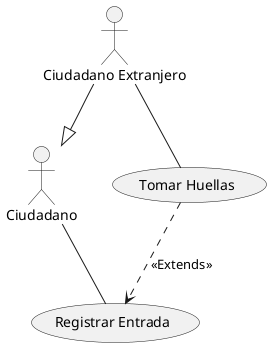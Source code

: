 @startuml

:Ciudadano: -- (Registrar Entrada)
:Ciudadano Extranjero: --|> :Ciudadano:
:Ciudadano Extranjero: -- (Tomar Huellas)
(Tomar Huellas) ..> (Registrar Entrada): <<Extends>>

@enduml